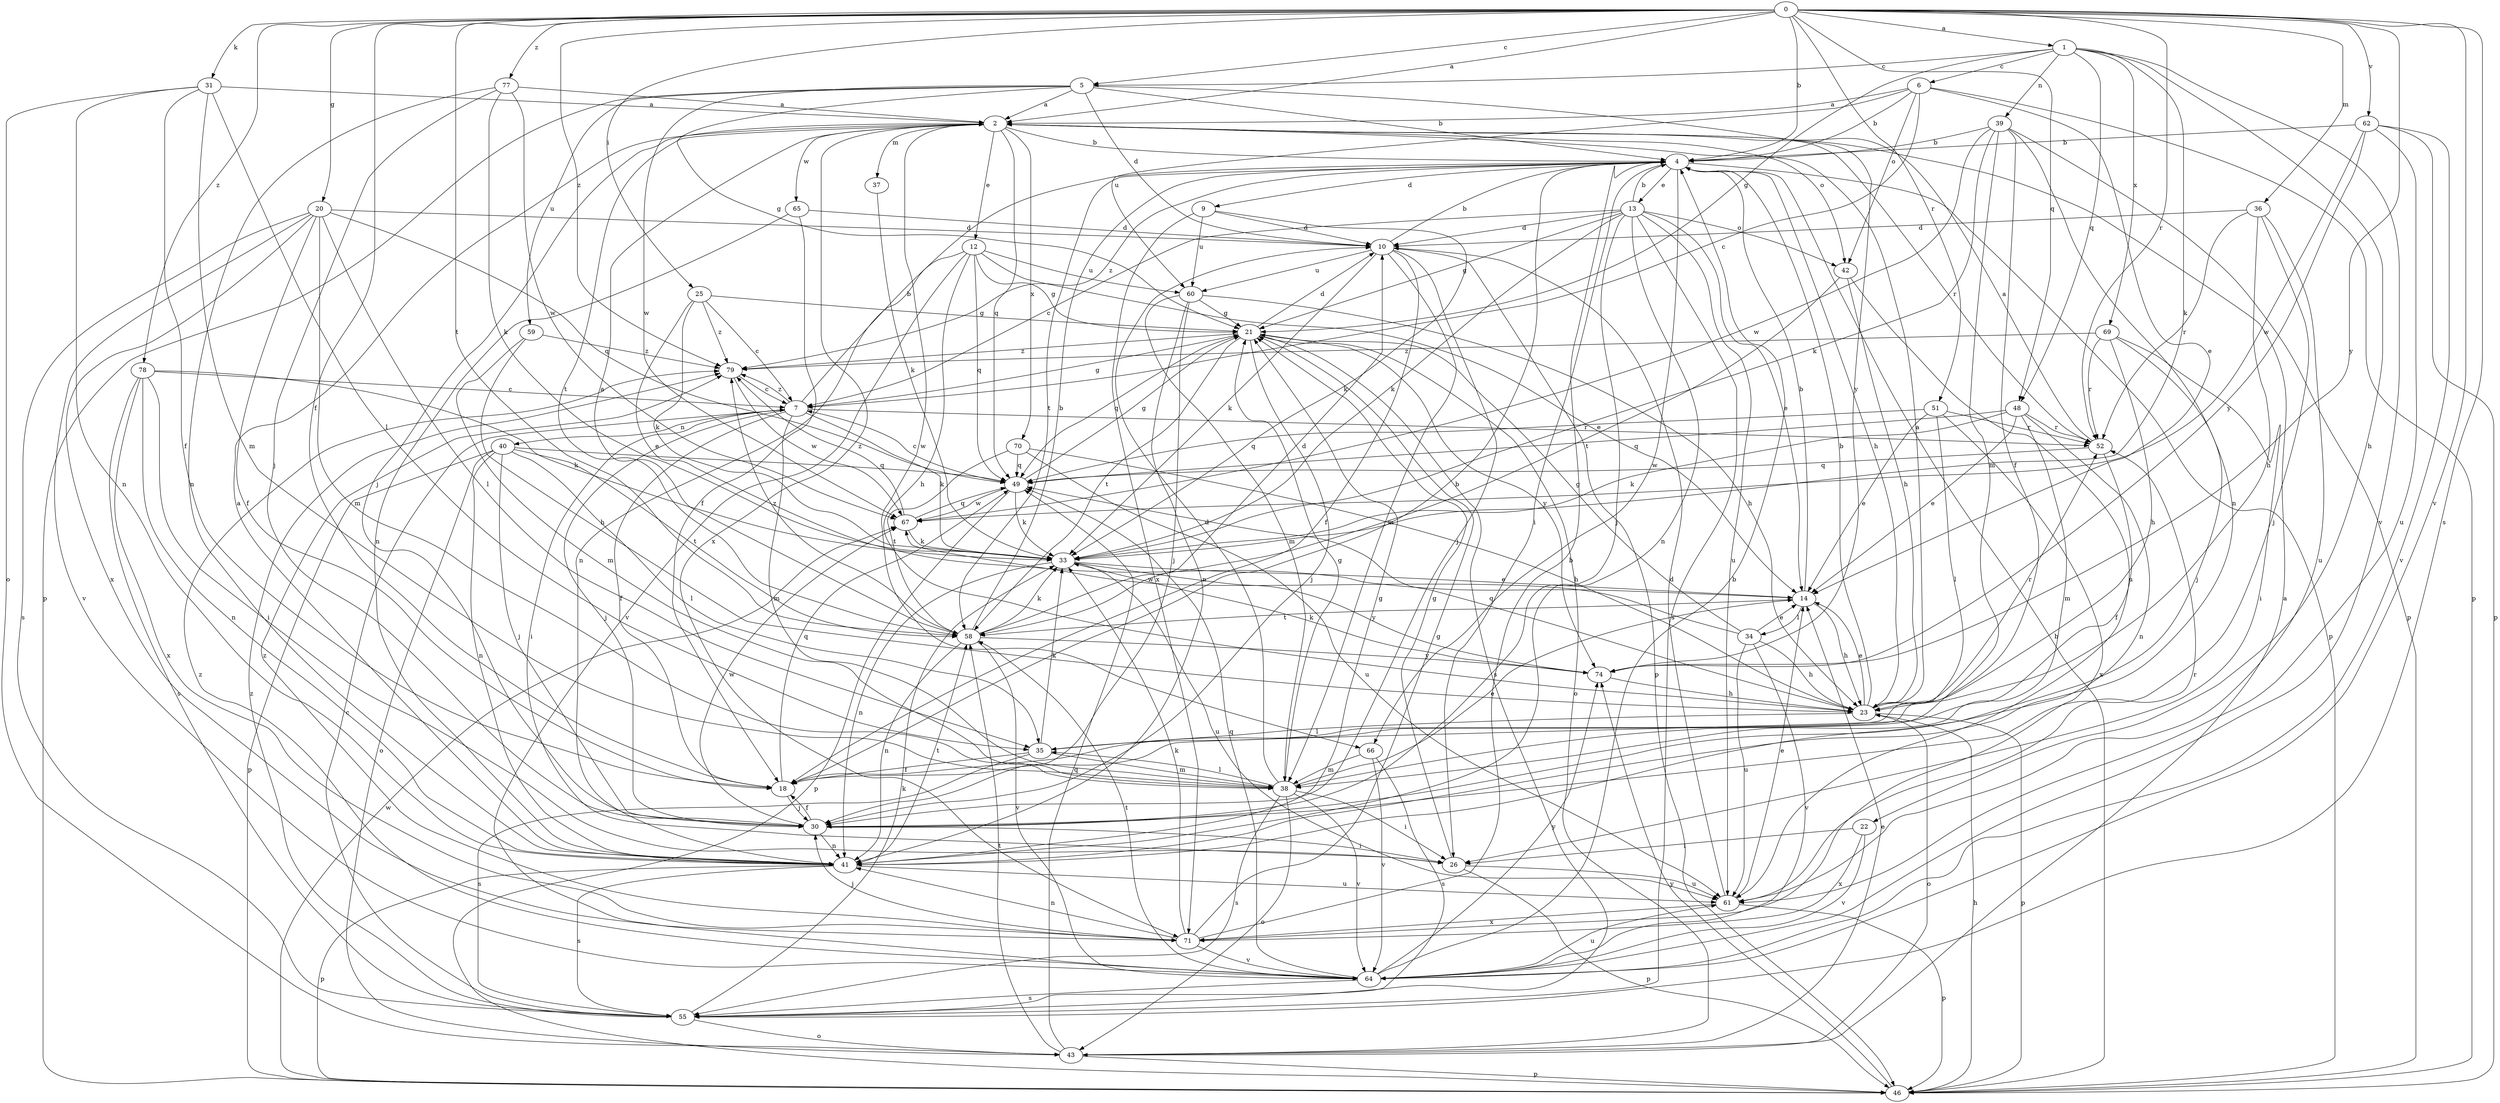 strict digraph  {
0;
1;
2;
4;
5;
6;
7;
9;
10;
12;
13;
14;
18;
20;
21;
22;
23;
25;
26;
30;
31;
33;
34;
35;
36;
37;
38;
39;
40;
41;
42;
43;
46;
48;
49;
51;
52;
55;
58;
59;
60;
61;
62;
64;
65;
66;
67;
69;
70;
71;
74;
77;
78;
79;
0 -> 1  [label=a];
0 -> 2  [label=a];
0 -> 4  [label=b];
0 -> 5  [label=c];
0 -> 18  [label=f];
0 -> 20  [label=g];
0 -> 25  [label=i];
0 -> 31  [label=k];
0 -> 36  [label=m];
0 -> 48  [label=q];
0 -> 51  [label=r];
0 -> 52  [label=r];
0 -> 55  [label=s];
0 -> 58  [label=t];
0 -> 62  [label=v];
0 -> 64  [label=v];
0 -> 74  [label=y];
0 -> 77  [label=z];
0 -> 78  [label=z];
0 -> 79  [label=z];
1 -> 5  [label=c];
1 -> 6  [label=c];
1 -> 21  [label=g];
1 -> 22  [label=h];
1 -> 33  [label=k];
1 -> 39  [label=n];
1 -> 48  [label=q];
1 -> 64  [label=v];
1 -> 69  [label=x];
2 -> 4  [label=b];
2 -> 12  [label=e];
2 -> 30  [label=j];
2 -> 37  [label=m];
2 -> 42  [label=o];
2 -> 49  [label=q];
2 -> 52  [label=r];
2 -> 58  [label=t];
2 -> 65  [label=w];
2 -> 66  [label=w];
2 -> 70  [label=x];
2 -> 71  [label=x];
4 -> 9  [label=d];
4 -> 13  [label=e];
4 -> 23  [label=h];
4 -> 26  [label=i];
4 -> 46  [label=p];
4 -> 58  [label=t];
4 -> 66  [label=w];
4 -> 79  [label=z];
5 -> 2  [label=a];
5 -> 4  [label=b];
5 -> 10  [label=d];
5 -> 21  [label=g];
5 -> 46  [label=p];
5 -> 59  [label=u];
5 -> 67  [label=w];
5 -> 74  [label=y];
6 -> 2  [label=a];
6 -> 4  [label=b];
6 -> 7  [label=c];
6 -> 14  [label=e];
6 -> 42  [label=o];
6 -> 46  [label=p];
6 -> 60  [label=u];
7 -> 4  [label=b];
7 -> 18  [label=f];
7 -> 21  [label=g];
7 -> 26  [label=i];
7 -> 30  [label=j];
7 -> 33  [label=k];
7 -> 38  [label=m];
7 -> 40  [label=n];
7 -> 52  [label=r];
7 -> 79  [label=z];
9 -> 10  [label=d];
9 -> 33  [label=k];
9 -> 60  [label=u];
9 -> 71  [label=x];
10 -> 4  [label=b];
10 -> 18  [label=f];
10 -> 30  [label=j];
10 -> 33  [label=k];
10 -> 38  [label=m];
10 -> 46  [label=p];
10 -> 60  [label=u];
12 -> 14  [label=e];
12 -> 21  [label=g];
12 -> 23  [label=h];
12 -> 41  [label=n];
12 -> 49  [label=q];
12 -> 60  [label=u];
12 -> 64  [label=v];
13 -> 4  [label=b];
13 -> 7  [label=c];
13 -> 10  [label=d];
13 -> 14  [label=e];
13 -> 21  [label=g];
13 -> 30  [label=j];
13 -> 33  [label=k];
13 -> 41  [label=n];
13 -> 42  [label=o];
13 -> 55  [label=s];
13 -> 61  [label=u];
14 -> 4  [label=b];
14 -> 23  [label=h];
14 -> 34  [label=l];
14 -> 58  [label=t];
18 -> 4  [label=b];
18 -> 30  [label=j];
18 -> 49  [label=q];
20 -> 10  [label=d];
20 -> 18  [label=f];
20 -> 35  [label=l];
20 -> 38  [label=m];
20 -> 49  [label=q];
20 -> 55  [label=s];
20 -> 64  [label=v];
20 -> 71  [label=x];
21 -> 10  [label=d];
21 -> 30  [label=j];
21 -> 43  [label=o];
21 -> 49  [label=q];
21 -> 55  [label=s];
21 -> 58  [label=t];
21 -> 74  [label=y];
21 -> 79  [label=z];
22 -> 26  [label=i];
22 -> 64  [label=v];
22 -> 71  [label=x];
23 -> 2  [label=a];
23 -> 4  [label=b];
23 -> 14  [label=e];
23 -> 35  [label=l];
23 -> 43  [label=o];
23 -> 46  [label=p];
23 -> 49  [label=q];
23 -> 52  [label=r];
25 -> 7  [label=c];
25 -> 14  [label=e];
25 -> 21  [label=g];
25 -> 33  [label=k];
25 -> 79  [label=z];
26 -> 21  [label=g];
26 -> 46  [label=p];
26 -> 61  [label=u];
30 -> 18  [label=f];
30 -> 26  [label=i];
30 -> 41  [label=n];
30 -> 67  [label=w];
31 -> 2  [label=a];
31 -> 18  [label=f];
31 -> 35  [label=l];
31 -> 38  [label=m];
31 -> 41  [label=n];
31 -> 43  [label=o];
33 -> 14  [label=e];
33 -> 41  [label=n];
33 -> 61  [label=u];
33 -> 74  [label=y];
34 -> 14  [label=e];
34 -> 21  [label=g];
34 -> 23  [label=h];
34 -> 61  [label=u];
34 -> 64  [label=v];
34 -> 67  [label=w];
35 -> 18  [label=f];
35 -> 33  [label=k];
35 -> 38  [label=m];
35 -> 55  [label=s];
36 -> 10  [label=d];
36 -> 23  [label=h];
36 -> 30  [label=j];
36 -> 52  [label=r];
36 -> 61  [label=u];
37 -> 33  [label=k];
38 -> 10  [label=d];
38 -> 14  [label=e];
38 -> 21  [label=g];
38 -> 26  [label=i];
38 -> 35  [label=l];
38 -> 43  [label=o];
38 -> 55  [label=s];
38 -> 64  [label=v];
39 -> 4  [label=b];
39 -> 18  [label=f];
39 -> 33  [label=k];
39 -> 38  [label=m];
39 -> 41  [label=n];
39 -> 46  [label=p];
39 -> 67  [label=w];
40 -> 30  [label=j];
40 -> 35  [label=l];
40 -> 41  [label=n];
40 -> 43  [label=o];
40 -> 46  [label=p];
40 -> 49  [label=q];
40 -> 58  [label=t];
41 -> 2  [label=a];
41 -> 21  [label=g];
41 -> 46  [label=p];
41 -> 55  [label=s];
41 -> 58  [label=t];
41 -> 61  [label=u];
42 -> 23  [label=h];
42 -> 58  [label=t];
42 -> 61  [label=u];
43 -> 2  [label=a];
43 -> 14  [label=e];
43 -> 46  [label=p];
43 -> 49  [label=q];
43 -> 58  [label=t];
46 -> 4  [label=b];
46 -> 23  [label=h];
46 -> 67  [label=w];
46 -> 74  [label=y];
48 -> 14  [label=e];
48 -> 33  [label=k];
48 -> 38  [label=m];
48 -> 41  [label=n];
48 -> 49  [label=q];
48 -> 52  [label=r];
49 -> 7  [label=c];
49 -> 21  [label=g];
49 -> 33  [label=k];
49 -> 46  [label=p];
49 -> 67  [label=w];
51 -> 14  [label=e];
51 -> 35  [label=l];
51 -> 49  [label=q];
51 -> 52  [label=r];
51 -> 71  [label=x];
52 -> 2  [label=a];
52 -> 18  [label=f];
52 -> 49  [label=q];
55 -> 7  [label=c];
55 -> 33  [label=k];
55 -> 43  [label=o];
55 -> 79  [label=z];
58 -> 2  [label=a];
58 -> 4  [label=b];
58 -> 10  [label=d];
58 -> 33  [label=k];
58 -> 41  [label=n];
58 -> 64  [label=v];
58 -> 74  [label=y];
58 -> 79  [label=z];
59 -> 23  [label=h];
59 -> 38  [label=m];
59 -> 79  [label=z];
60 -> 21  [label=g];
60 -> 23  [label=h];
60 -> 30  [label=j];
60 -> 38  [label=m];
60 -> 41  [label=n];
61 -> 10  [label=d];
61 -> 14  [label=e];
61 -> 46  [label=p];
61 -> 52  [label=r];
61 -> 71  [label=x];
62 -> 4  [label=b];
62 -> 46  [label=p];
62 -> 61  [label=u];
62 -> 64  [label=v];
62 -> 67  [label=w];
62 -> 74  [label=y];
64 -> 4  [label=b];
64 -> 49  [label=q];
64 -> 55  [label=s];
64 -> 58  [label=t];
64 -> 61  [label=u];
64 -> 74  [label=y];
64 -> 79  [label=z];
65 -> 10  [label=d];
65 -> 18  [label=f];
65 -> 41  [label=n];
66 -> 38  [label=m];
66 -> 55  [label=s];
66 -> 64  [label=v];
67 -> 33  [label=k];
67 -> 49  [label=q];
67 -> 79  [label=z];
69 -> 23  [label=h];
69 -> 26  [label=i];
69 -> 30  [label=j];
69 -> 52  [label=r];
69 -> 79  [label=z];
70 -> 23  [label=h];
70 -> 49  [label=q];
70 -> 58  [label=t];
70 -> 61  [label=u];
71 -> 4  [label=b];
71 -> 21  [label=g];
71 -> 30  [label=j];
71 -> 33  [label=k];
71 -> 41  [label=n];
71 -> 64  [label=v];
71 -> 79  [label=z];
74 -> 23  [label=h];
74 -> 33  [label=k];
77 -> 2  [label=a];
77 -> 30  [label=j];
77 -> 33  [label=k];
77 -> 41  [label=n];
77 -> 67  [label=w];
78 -> 7  [label=c];
78 -> 26  [label=i];
78 -> 33  [label=k];
78 -> 41  [label=n];
78 -> 55  [label=s];
78 -> 71  [label=x];
79 -> 7  [label=c];
79 -> 67  [label=w];
}
